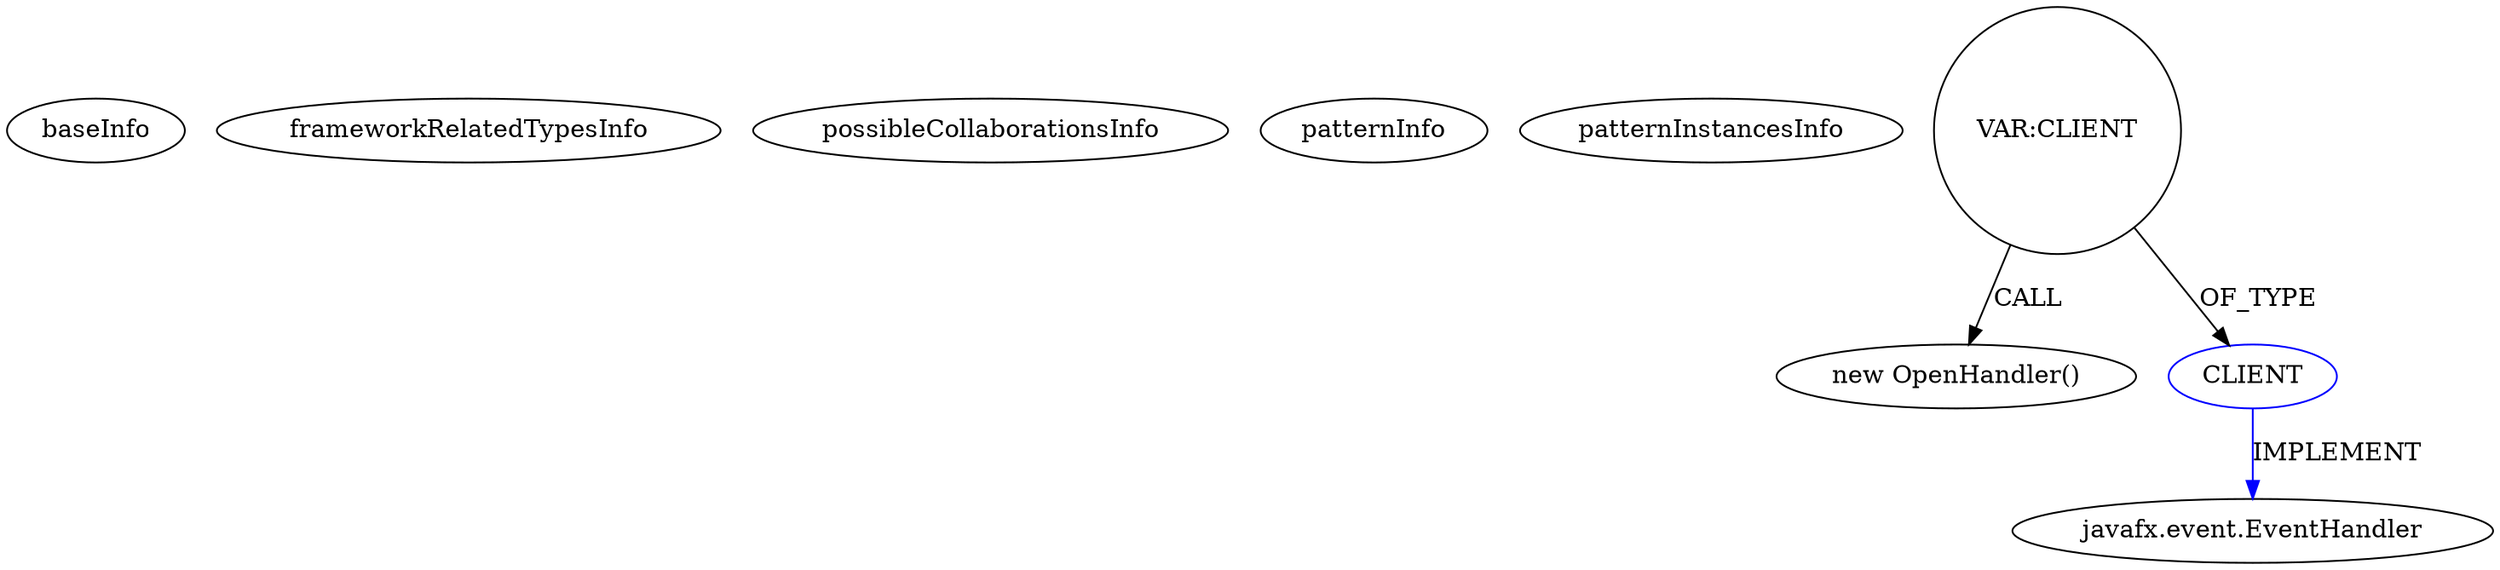 digraph {
baseInfo[graphId=4482,category="pattern",isAnonymous=false,possibleRelation=false]
frameworkRelatedTypesInfo[]
possibleCollaborationsInfo[]
patternInfo[frequency=2.0,patternRootClient=null]
patternInstancesInfo[0="ireardon-cs32-final~/ireardon-cs32-final/cs32-final-master/src/edu/brown/cs32/final_group/fx/TopMenuBar.java~TopMenuBar~3216",1="Treehopper-clippingsparser~/Treehopper-clippingsparser/clippingsparser-master/src/main/java/eu/hohenegger/clippingsparser/gui/Starter.java~Starter~1509"]
20[label="new OpenHandler()",vertexType="CONSTRUCTOR_CALL",isFrameworkType=false]
21[label="VAR:CLIENT",vertexType="VARIABLE_EXPRESION",isFrameworkType=false,shape=circle]
22[label="CLIENT",vertexType="REFERENCE_CLIENT_CLASS_DECLARATION",isFrameworkType=false,color=blue]
23[label="javafx.event.EventHandler",vertexType="FRAMEWORK_INTERFACE_TYPE",isFrameworkType=false]
21->20[label="CALL"]
22->23[label="IMPLEMENT",color=blue]
21->22[label="OF_TYPE"]
}

